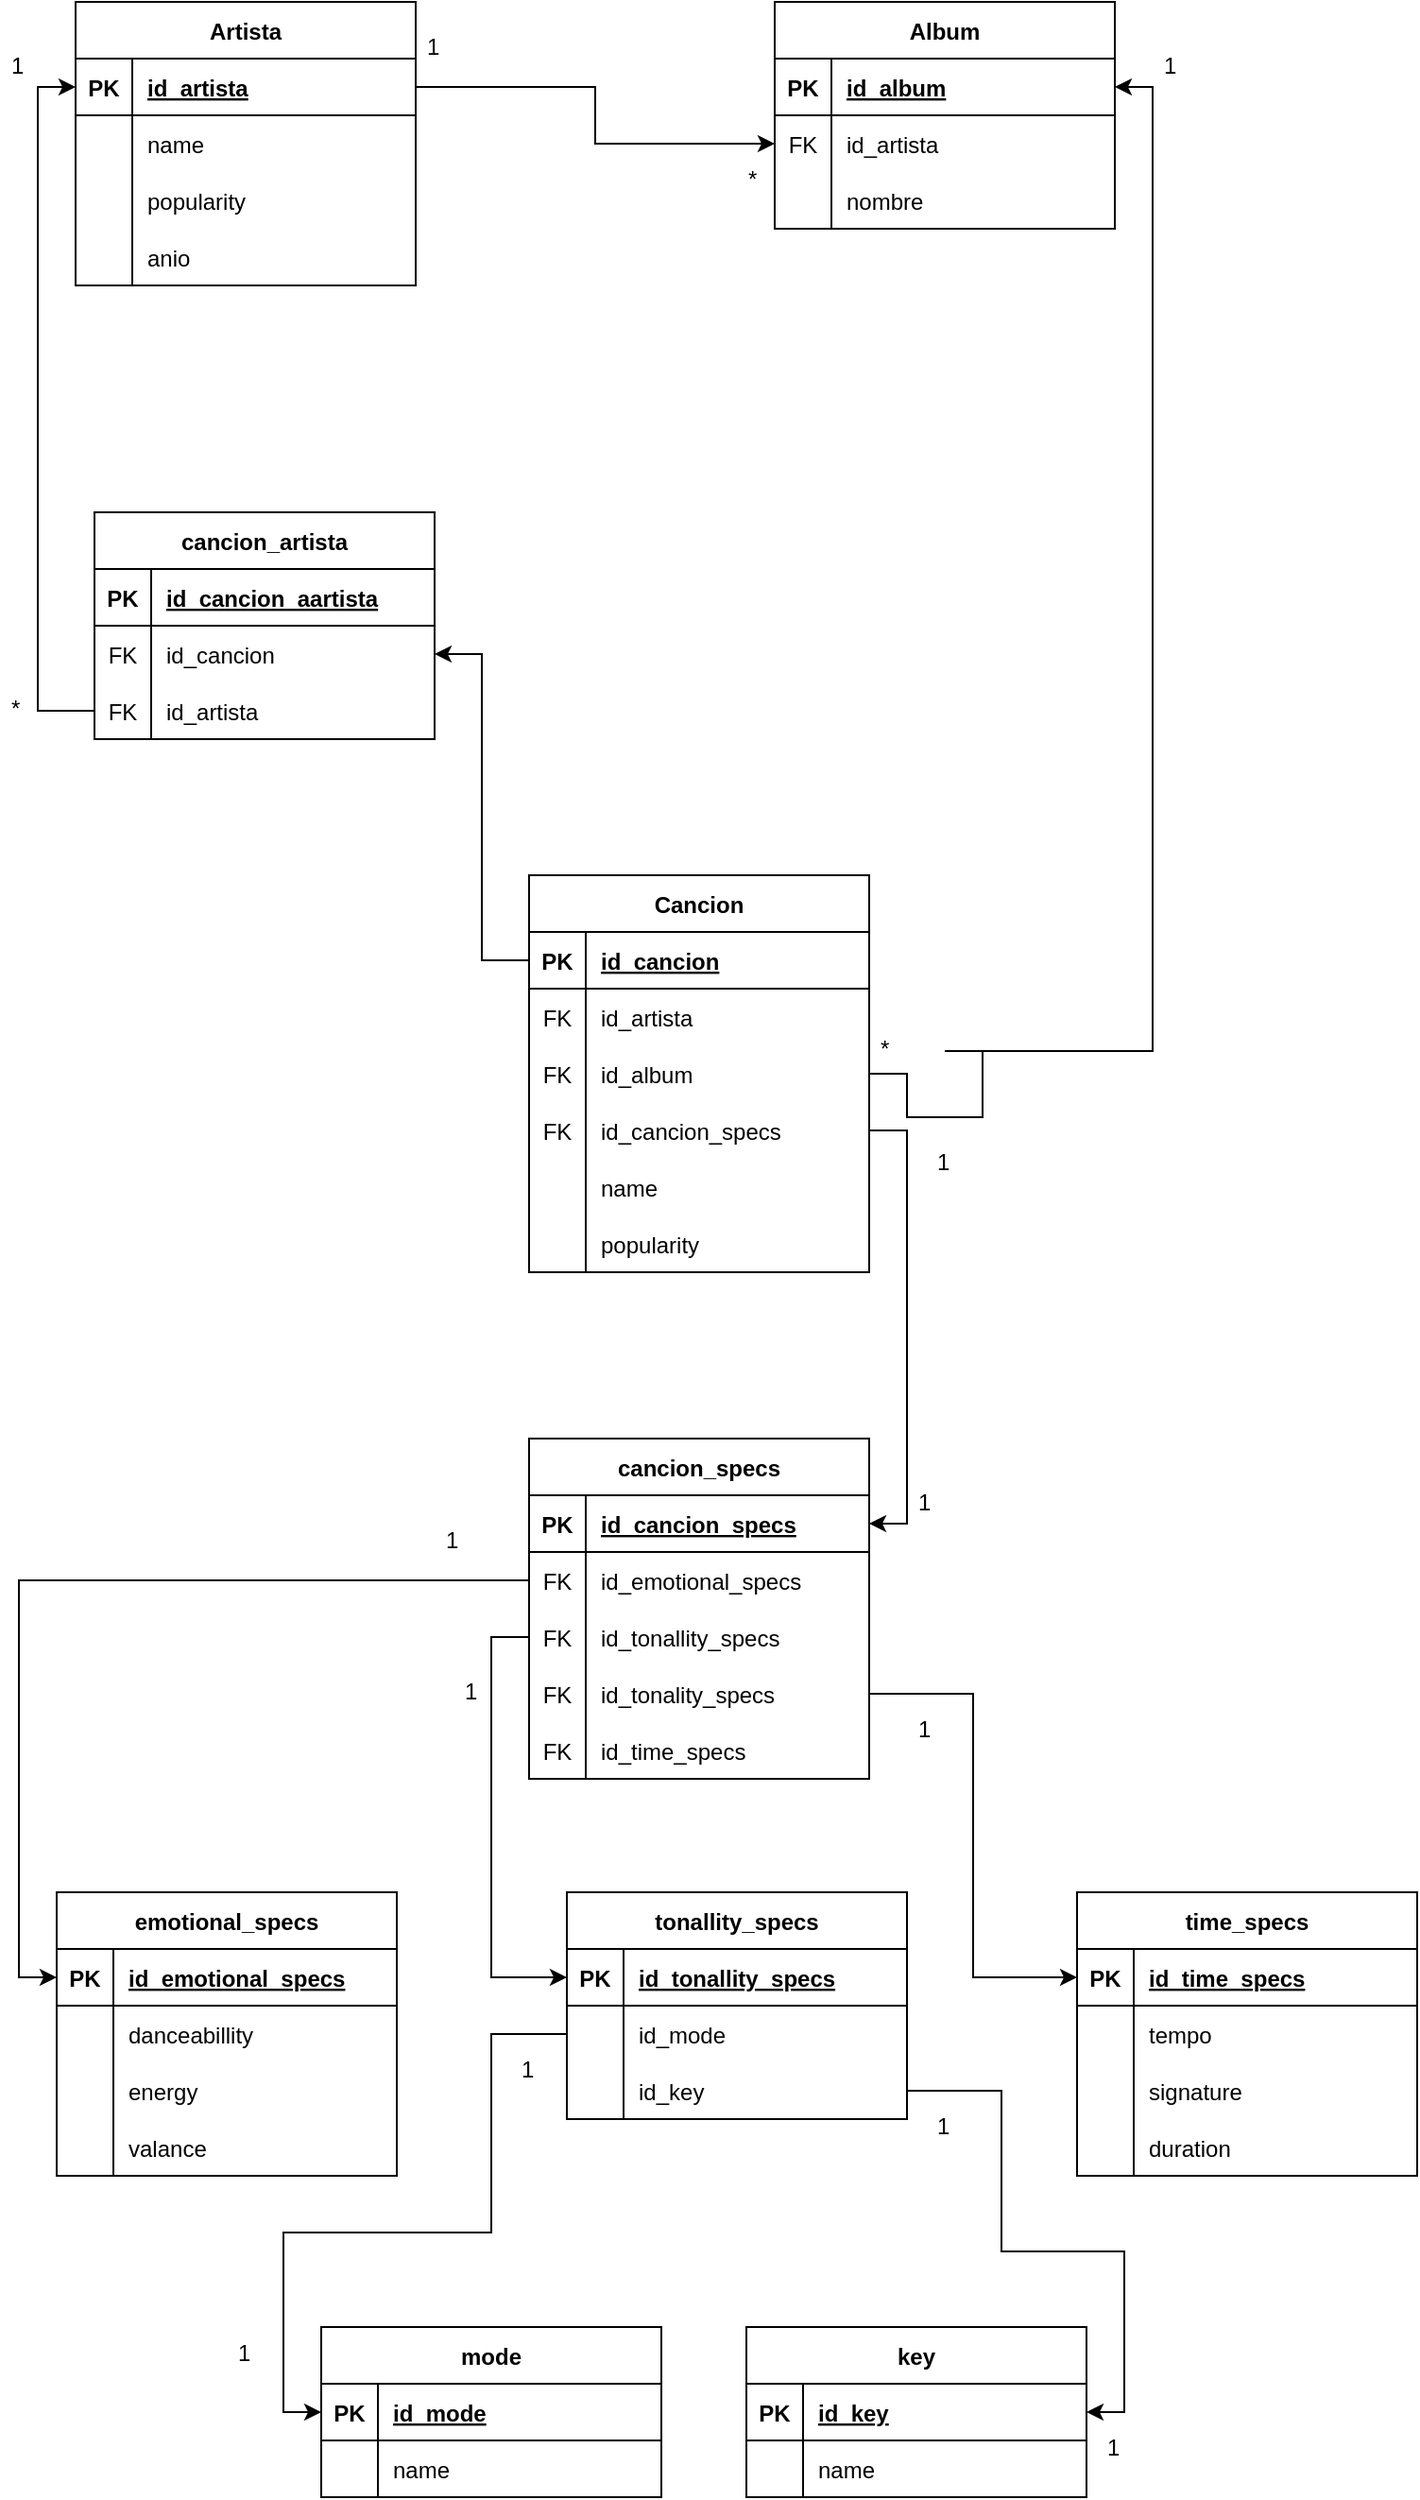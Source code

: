 <mxfile version="20.6.0"><diagram id="QRgedMwyVdEKK6R_U2Mj" name="Page-1"><mxGraphModel dx="1038" dy="551" grid="1" gridSize="10" guides="1" tooltips="1" connect="1" arrows="1" fold="1" page="1" pageScale="1" pageWidth="850" pageHeight="1100" math="0" shadow="0"><root><mxCell id="0"/><mxCell id="1" parent="0"/><mxCell id="SwLKFWo3FcNcGdl_trgn-1" value="Artista" style="shape=table;startSize=30;container=1;collapsible=1;childLayout=tableLayout;fixedRows=1;rowLines=0;fontStyle=1;align=center;resizeLast=1;" vertex="1" parent="1"><mxGeometry x="70" y="50" width="180" height="150" as="geometry"/></mxCell><mxCell id="SwLKFWo3FcNcGdl_trgn-2" value="" style="shape=tableRow;horizontal=0;startSize=0;swimlaneHead=0;swimlaneBody=0;fillColor=none;collapsible=0;dropTarget=0;points=[[0,0.5],[1,0.5]];portConstraint=eastwest;top=0;left=0;right=0;bottom=1;" vertex="1" parent="SwLKFWo3FcNcGdl_trgn-1"><mxGeometry y="30" width="180" height="30" as="geometry"/></mxCell><mxCell id="SwLKFWo3FcNcGdl_trgn-3" value="PK" style="shape=partialRectangle;connectable=0;fillColor=none;top=0;left=0;bottom=0;right=0;fontStyle=1;overflow=hidden;" vertex="1" parent="SwLKFWo3FcNcGdl_trgn-2"><mxGeometry width="30" height="30" as="geometry"><mxRectangle width="30" height="30" as="alternateBounds"/></mxGeometry></mxCell><mxCell id="SwLKFWo3FcNcGdl_trgn-4" value="id_artista" style="shape=partialRectangle;connectable=0;fillColor=none;top=0;left=0;bottom=0;right=0;align=left;spacingLeft=6;fontStyle=5;overflow=hidden;" vertex="1" parent="SwLKFWo3FcNcGdl_trgn-2"><mxGeometry x="30" width="150" height="30" as="geometry"><mxRectangle width="150" height="30" as="alternateBounds"/></mxGeometry></mxCell><mxCell id="SwLKFWo3FcNcGdl_trgn-5" value="" style="shape=tableRow;horizontal=0;startSize=0;swimlaneHead=0;swimlaneBody=0;fillColor=none;collapsible=0;dropTarget=0;points=[[0,0.5],[1,0.5]];portConstraint=eastwest;top=0;left=0;right=0;bottom=0;" vertex="1" parent="SwLKFWo3FcNcGdl_trgn-1"><mxGeometry y="60" width="180" height="30" as="geometry"/></mxCell><mxCell id="SwLKFWo3FcNcGdl_trgn-6" value="" style="shape=partialRectangle;connectable=0;fillColor=none;top=0;left=0;bottom=0;right=0;editable=1;overflow=hidden;" vertex="1" parent="SwLKFWo3FcNcGdl_trgn-5"><mxGeometry width="30" height="30" as="geometry"><mxRectangle width="30" height="30" as="alternateBounds"/></mxGeometry></mxCell><mxCell id="SwLKFWo3FcNcGdl_trgn-7" value="name" style="shape=partialRectangle;connectable=0;fillColor=none;top=0;left=0;bottom=0;right=0;align=left;spacingLeft=6;overflow=hidden;" vertex="1" parent="SwLKFWo3FcNcGdl_trgn-5"><mxGeometry x="30" width="150" height="30" as="geometry"><mxRectangle width="150" height="30" as="alternateBounds"/></mxGeometry></mxCell><mxCell id="SwLKFWo3FcNcGdl_trgn-8" value="" style="shape=tableRow;horizontal=0;startSize=0;swimlaneHead=0;swimlaneBody=0;fillColor=none;collapsible=0;dropTarget=0;points=[[0,0.5],[1,0.5]];portConstraint=eastwest;top=0;left=0;right=0;bottom=0;" vertex="1" parent="SwLKFWo3FcNcGdl_trgn-1"><mxGeometry y="90" width="180" height="30" as="geometry"/></mxCell><mxCell id="SwLKFWo3FcNcGdl_trgn-9" value="" style="shape=partialRectangle;connectable=0;fillColor=none;top=0;left=0;bottom=0;right=0;editable=1;overflow=hidden;" vertex="1" parent="SwLKFWo3FcNcGdl_trgn-8"><mxGeometry width="30" height="30" as="geometry"><mxRectangle width="30" height="30" as="alternateBounds"/></mxGeometry></mxCell><mxCell id="SwLKFWo3FcNcGdl_trgn-10" value="popularity " style="shape=partialRectangle;connectable=0;fillColor=none;top=0;left=0;bottom=0;right=0;align=left;spacingLeft=6;overflow=hidden;" vertex="1" parent="SwLKFWo3FcNcGdl_trgn-8"><mxGeometry x="30" width="150" height="30" as="geometry"><mxRectangle width="150" height="30" as="alternateBounds"/></mxGeometry></mxCell><mxCell id="SwLKFWo3FcNcGdl_trgn-11" value="" style="shape=tableRow;horizontal=0;startSize=0;swimlaneHead=0;swimlaneBody=0;fillColor=none;collapsible=0;dropTarget=0;points=[[0,0.5],[1,0.5]];portConstraint=eastwest;top=0;left=0;right=0;bottom=0;" vertex="1" parent="SwLKFWo3FcNcGdl_trgn-1"><mxGeometry y="120" width="180" height="30" as="geometry"/></mxCell><mxCell id="SwLKFWo3FcNcGdl_trgn-12" value="" style="shape=partialRectangle;connectable=0;fillColor=none;top=0;left=0;bottom=0;right=0;editable=1;overflow=hidden;" vertex="1" parent="SwLKFWo3FcNcGdl_trgn-11"><mxGeometry width="30" height="30" as="geometry"><mxRectangle width="30" height="30" as="alternateBounds"/></mxGeometry></mxCell><mxCell id="SwLKFWo3FcNcGdl_trgn-13" value="anio" style="shape=partialRectangle;connectable=0;fillColor=none;top=0;left=0;bottom=0;right=0;align=left;spacingLeft=6;overflow=hidden;" vertex="1" parent="SwLKFWo3FcNcGdl_trgn-11"><mxGeometry x="30" width="150" height="30" as="geometry"><mxRectangle width="150" height="30" as="alternateBounds"/></mxGeometry></mxCell><mxCell id="SwLKFWo3FcNcGdl_trgn-14" value="Album" style="shape=table;startSize=30;container=1;collapsible=1;childLayout=tableLayout;fixedRows=1;rowLines=0;fontStyle=1;align=center;resizeLast=1;" vertex="1" parent="1"><mxGeometry x="440" y="50" width="180" height="120" as="geometry"/></mxCell><mxCell id="SwLKFWo3FcNcGdl_trgn-15" value="" style="shape=tableRow;horizontal=0;startSize=0;swimlaneHead=0;swimlaneBody=0;fillColor=none;collapsible=0;dropTarget=0;points=[[0,0.5],[1,0.5]];portConstraint=eastwest;top=0;left=0;right=0;bottom=1;" vertex="1" parent="SwLKFWo3FcNcGdl_trgn-14"><mxGeometry y="30" width="180" height="30" as="geometry"/></mxCell><mxCell id="SwLKFWo3FcNcGdl_trgn-16" value="PK" style="shape=partialRectangle;connectable=0;fillColor=none;top=0;left=0;bottom=0;right=0;fontStyle=1;overflow=hidden;" vertex="1" parent="SwLKFWo3FcNcGdl_trgn-15"><mxGeometry width="30" height="30" as="geometry"><mxRectangle width="30" height="30" as="alternateBounds"/></mxGeometry></mxCell><mxCell id="SwLKFWo3FcNcGdl_trgn-17" value="id_album" style="shape=partialRectangle;connectable=0;fillColor=none;top=0;left=0;bottom=0;right=0;align=left;spacingLeft=6;fontStyle=5;overflow=hidden;" vertex="1" parent="SwLKFWo3FcNcGdl_trgn-15"><mxGeometry x="30" width="150" height="30" as="geometry"><mxRectangle width="150" height="30" as="alternateBounds"/></mxGeometry></mxCell><mxCell id="SwLKFWo3FcNcGdl_trgn-18" value="" style="shape=tableRow;horizontal=0;startSize=0;swimlaneHead=0;swimlaneBody=0;fillColor=none;collapsible=0;dropTarget=0;points=[[0,0.5],[1,0.5]];portConstraint=eastwest;top=0;left=0;right=0;bottom=0;" vertex="1" parent="SwLKFWo3FcNcGdl_trgn-14"><mxGeometry y="60" width="180" height="30" as="geometry"/></mxCell><mxCell id="SwLKFWo3FcNcGdl_trgn-19" value="FK" style="shape=partialRectangle;connectable=0;fillColor=none;top=0;left=0;bottom=0;right=0;editable=1;overflow=hidden;" vertex="1" parent="SwLKFWo3FcNcGdl_trgn-18"><mxGeometry width="30" height="30" as="geometry"><mxRectangle width="30" height="30" as="alternateBounds"/></mxGeometry></mxCell><mxCell id="SwLKFWo3FcNcGdl_trgn-20" value="id_artista" style="shape=partialRectangle;connectable=0;fillColor=none;top=0;left=0;bottom=0;right=0;align=left;spacingLeft=6;overflow=hidden;" vertex="1" parent="SwLKFWo3FcNcGdl_trgn-18"><mxGeometry x="30" width="150" height="30" as="geometry"><mxRectangle width="150" height="30" as="alternateBounds"/></mxGeometry></mxCell><mxCell id="SwLKFWo3FcNcGdl_trgn-21" value="" style="shape=tableRow;horizontal=0;startSize=0;swimlaneHead=0;swimlaneBody=0;fillColor=none;collapsible=0;dropTarget=0;points=[[0,0.5],[1,0.5]];portConstraint=eastwest;top=0;left=0;right=0;bottom=0;" vertex="1" parent="SwLKFWo3FcNcGdl_trgn-14"><mxGeometry y="90" width="180" height="30" as="geometry"/></mxCell><mxCell id="SwLKFWo3FcNcGdl_trgn-22" value="" style="shape=partialRectangle;connectable=0;fillColor=none;top=0;left=0;bottom=0;right=0;editable=1;overflow=hidden;" vertex="1" parent="SwLKFWo3FcNcGdl_trgn-21"><mxGeometry width="30" height="30" as="geometry"><mxRectangle width="30" height="30" as="alternateBounds"/></mxGeometry></mxCell><mxCell id="SwLKFWo3FcNcGdl_trgn-23" value="nombre" style="shape=partialRectangle;connectable=0;fillColor=none;top=0;left=0;bottom=0;right=0;align=left;spacingLeft=6;overflow=hidden;" vertex="1" parent="SwLKFWo3FcNcGdl_trgn-21"><mxGeometry x="30" width="150" height="30" as="geometry"><mxRectangle width="150" height="30" as="alternateBounds"/></mxGeometry></mxCell><mxCell id="SwLKFWo3FcNcGdl_trgn-27" value="Cancion" style="shape=table;startSize=30;container=1;collapsible=1;childLayout=tableLayout;fixedRows=1;rowLines=0;fontStyle=1;align=center;resizeLast=1;" vertex="1" parent="1"><mxGeometry x="310" y="512" width="180" height="210" as="geometry"/></mxCell><mxCell id="SwLKFWo3FcNcGdl_trgn-28" value="" style="shape=tableRow;horizontal=0;startSize=0;swimlaneHead=0;swimlaneBody=0;fillColor=none;collapsible=0;dropTarget=0;points=[[0,0.5],[1,0.5]];portConstraint=eastwest;top=0;left=0;right=0;bottom=1;" vertex="1" parent="SwLKFWo3FcNcGdl_trgn-27"><mxGeometry y="30" width="180" height="30" as="geometry"/></mxCell><mxCell id="SwLKFWo3FcNcGdl_trgn-29" value="PK" style="shape=partialRectangle;connectable=0;fillColor=none;top=0;left=0;bottom=0;right=0;fontStyle=1;overflow=hidden;" vertex="1" parent="SwLKFWo3FcNcGdl_trgn-28"><mxGeometry width="30" height="30" as="geometry"><mxRectangle width="30" height="30" as="alternateBounds"/></mxGeometry></mxCell><mxCell id="SwLKFWo3FcNcGdl_trgn-30" value="id_cancion" style="shape=partialRectangle;connectable=0;fillColor=none;top=0;left=0;bottom=0;right=0;align=left;spacingLeft=6;fontStyle=5;overflow=hidden;" vertex="1" parent="SwLKFWo3FcNcGdl_trgn-28"><mxGeometry x="30" width="150" height="30" as="geometry"><mxRectangle width="150" height="30" as="alternateBounds"/></mxGeometry></mxCell><mxCell id="SwLKFWo3FcNcGdl_trgn-31" value="" style="shape=tableRow;horizontal=0;startSize=0;swimlaneHead=0;swimlaneBody=0;fillColor=none;collapsible=0;dropTarget=0;points=[[0,0.5],[1,0.5]];portConstraint=eastwest;top=0;left=0;right=0;bottom=0;" vertex="1" parent="SwLKFWo3FcNcGdl_trgn-27"><mxGeometry y="60" width="180" height="30" as="geometry"/></mxCell><mxCell id="SwLKFWo3FcNcGdl_trgn-32" value="FK" style="shape=partialRectangle;connectable=0;fillColor=none;top=0;left=0;bottom=0;right=0;editable=1;overflow=hidden;" vertex="1" parent="SwLKFWo3FcNcGdl_trgn-31"><mxGeometry width="30" height="30" as="geometry"><mxRectangle width="30" height="30" as="alternateBounds"/></mxGeometry></mxCell><mxCell id="SwLKFWo3FcNcGdl_trgn-33" value="id_artista" style="shape=partialRectangle;connectable=0;fillColor=none;top=0;left=0;bottom=0;right=0;align=left;spacingLeft=6;overflow=hidden;" vertex="1" parent="SwLKFWo3FcNcGdl_trgn-31"><mxGeometry x="30" width="150" height="30" as="geometry"><mxRectangle width="150" height="30" as="alternateBounds"/></mxGeometry></mxCell><mxCell id="SwLKFWo3FcNcGdl_trgn-34" value="" style="shape=tableRow;horizontal=0;startSize=0;swimlaneHead=0;swimlaneBody=0;fillColor=none;collapsible=0;dropTarget=0;points=[[0,0.5],[1,0.5]];portConstraint=eastwest;top=0;left=0;right=0;bottom=0;" vertex="1" parent="SwLKFWo3FcNcGdl_trgn-27"><mxGeometry y="90" width="180" height="30" as="geometry"/></mxCell><mxCell id="SwLKFWo3FcNcGdl_trgn-35" value="FK" style="shape=partialRectangle;connectable=0;fillColor=none;top=0;left=0;bottom=0;right=0;editable=1;overflow=hidden;" vertex="1" parent="SwLKFWo3FcNcGdl_trgn-34"><mxGeometry width="30" height="30" as="geometry"><mxRectangle width="30" height="30" as="alternateBounds"/></mxGeometry></mxCell><mxCell id="SwLKFWo3FcNcGdl_trgn-36" value="id_album" style="shape=partialRectangle;connectable=0;fillColor=none;top=0;left=0;bottom=0;right=0;align=left;spacingLeft=6;overflow=hidden;" vertex="1" parent="SwLKFWo3FcNcGdl_trgn-34"><mxGeometry x="30" width="150" height="30" as="geometry"><mxRectangle width="150" height="30" as="alternateBounds"/></mxGeometry></mxCell><mxCell id="SwLKFWo3FcNcGdl_trgn-37" value="" style="shape=tableRow;horizontal=0;startSize=0;swimlaneHead=0;swimlaneBody=0;fillColor=none;collapsible=0;dropTarget=0;points=[[0,0.5],[1,0.5]];portConstraint=eastwest;top=0;left=0;right=0;bottom=0;" vertex="1" parent="SwLKFWo3FcNcGdl_trgn-27"><mxGeometry y="120" width="180" height="30" as="geometry"/></mxCell><mxCell id="SwLKFWo3FcNcGdl_trgn-38" value="FK" style="shape=partialRectangle;connectable=0;fillColor=none;top=0;left=0;bottom=0;right=0;editable=1;overflow=hidden;" vertex="1" parent="SwLKFWo3FcNcGdl_trgn-37"><mxGeometry width="30" height="30" as="geometry"><mxRectangle width="30" height="30" as="alternateBounds"/></mxGeometry></mxCell><mxCell id="SwLKFWo3FcNcGdl_trgn-39" value="id_cancion_specs" style="shape=partialRectangle;connectable=0;fillColor=none;top=0;left=0;bottom=0;right=0;align=left;spacingLeft=6;overflow=hidden;" vertex="1" parent="SwLKFWo3FcNcGdl_trgn-37"><mxGeometry x="30" width="150" height="30" as="geometry"><mxRectangle width="150" height="30" as="alternateBounds"/></mxGeometry></mxCell><mxCell id="SwLKFWo3FcNcGdl_trgn-55" style="shape=tableRow;horizontal=0;startSize=0;swimlaneHead=0;swimlaneBody=0;fillColor=none;collapsible=0;dropTarget=0;points=[[0,0.5],[1,0.5]];portConstraint=eastwest;top=0;left=0;right=0;bottom=0;" vertex="1" parent="SwLKFWo3FcNcGdl_trgn-27"><mxGeometry y="150" width="180" height="30" as="geometry"/></mxCell><mxCell id="SwLKFWo3FcNcGdl_trgn-56" style="shape=partialRectangle;connectable=0;fillColor=none;top=0;left=0;bottom=0;right=0;editable=1;overflow=hidden;" vertex="1" parent="SwLKFWo3FcNcGdl_trgn-55"><mxGeometry width="30" height="30" as="geometry"><mxRectangle width="30" height="30" as="alternateBounds"/></mxGeometry></mxCell><mxCell id="SwLKFWo3FcNcGdl_trgn-57" value="name" style="shape=partialRectangle;connectable=0;fillColor=none;top=0;left=0;bottom=0;right=0;align=left;spacingLeft=6;overflow=hidden;" vertex="1" parent="SwLKFWo3FcNcGdl_trgn-55"><mxGeometry x="30" width="150" height="30" as="geometry"><mxRectangle width="150" height="30" as="alternateBounds"/></mxGeometry></mxCell><mxCell id="SwLKFWo3FcNcGdl_trgn-58" style="shape=tableRow;horizontal=0;startSize=0;swimlaneHead=0;swimlaneBody=0;fillColor=none;collapsible=0;dropTarget=0;points=[[0,0.5],[1,0.5]];portConstraint=eastwest;top=0;left=0;right=0;bottom=0;" vertex="1" parent="SwLKFWo3FcNcGdl_trgn-27"><mxGeometry y="180" width="180" height="30" as="geometry"/></mxCell><mxCell id="SwLKFWo3FcNcGdl_trgn-59" style="shape=partialRectangle;connectable=0;fillColor=none;top=0;left=0;bottom=0;right=0;editable=1;overflow=hidden;" vertex="1" parent="SwLKFWo3FcNcGdl_trgn-58"><mxGeometry width="30" height="30" as="geometry"><mxRectangle width="30" height="30" as="alternateBounds"/></mxGeometry></mxCell><mxCell id="SwLKFWo3FcNcGdl_trgn-60" value="popularity" style="shape=partialRectangle;connectable=0;fillColor=none;top=0;left=0;bottom=0;right=0;align=left;spacingLeft=6;overflow=hidden;" vertex="1" parent="SwLKFWo3FcNcGdl_trgn-58"><mxGeometry x="30" width="150" height="30" as="geometry"><mxRectangle width="150" height="30" as="alternateBounds"/></mxGeometry></mxCell><mxCell id="SwLKFWo3FcNcGdl_trgn-40" value="cancion_artista" style="shape=table;startSize=30;container=1;collapsible=1;childLayout=tableLayout;fixedRows=1;rowLines=0;fontStyle=1;align=center;resizeLast=1;" vertex="1" parent="1"><mxGeometry x="80" y="320" width="180" height="120" as="geometry"/></mxCell><mxCell id="SwLKFWo3FcNcGdl_trgn-41" value="" style="shape=tableRow;horizontal=0;startSize=0;swimlaneHead=0;swimlaneBody=0;fillColor=none;collapsible=0;dropTarget=0;points=[[0,0.5],[1,0.5]];portConstraint=eastwest;top=0;left=0;right=0;bottom=1;" vertex="1" parent="SwLKFWo3FcNcGdl_trgn-40"><mxGeometry y="30" width="180" height="30" as="geometry"/></mxCell><mxCell id="SwLKFWo3FcNcGdl_trgn-42" value="PK" style="shape=partialRectangle;connectable=0;fillColor=none;top=0;left=0;bottom=0;right=0;fontStyle=1;overflow=hidden;" vertex="1" parent="SwLKFWo3FcNcGdl_trgn-41"><mxGeometry width="30" height="30" as="geometry"><mxRectangle width="30" height="30" as="alternateBounds"/></mxGeometry></mxCell><mxCell id="SwLKFWo3FcNcGdl_trgn-43" value="id_cancion_aartista" style="shape=partialRectangle;connectable=0;fillColor=none;top=0;left=0;bottom=0;right=0;align=left;spacingLeft=6;fontStyle=5;overflow=hidden;" vertex="1" parent="SwLKFWo3FcNcGdl_trgn-41"><mxGeometry x="30" width="150" height="30" as="geometry"><mxRectangle width="150" height="30" as="alternateBounds"/></mxGeometry></mxCell><mxCell id="SwLKFWo3FcNcGdl_trgn-44" value="" style="shape=tableRow;horizontal=0;startSize=0;swimlaneHead=0;swimlaneBody=0;fillColor=none;collapsible=0;dropTarget=0;points=[[0,0.5],[1,0.5]];portConstraint=eastwest;top=0;left=0;right=0;bottom=0;" vertex="1" parent="SwLKFWo3FcNcGdl_trgn-40"><mxGeometry y="60" width="180" height="30" as="geometry"/></mxCell><mxCell id="SwLKFWo3FcNcGdl_trgn-45" value="FK" style="shape=partialRectangle;connectable=0;fillColor=none;top=0;left=0;bottom=0;right=0;editable=1;overflow=hidden;" vertex="1" parent="SwLKFWo3FcNcGdl_trgn-44"><mxGeometry width="30" height="30" as="geometry"><mxRectangle width="30" height="30" as="alternateBounds"/></mxGeometry></mxCell><mxCell id="SwLKFWo3FcNcGdl_trgn-46" value="id_cancion" style="shape=partialRectangle;connectable=0;fillColor=none;top=0;left=0;bottom=0;right=0;align=left;spacingLeft=6;overflow=hidden;" vertex="1" parent="SwLKFWo3FcNcGdl_trgn-44"><mxGeometry x="30" width="150" height="30" as="geometry"><mxRectangle width="150" height="30" as="alternateBounds"/></mxGeometry></mxCell><mxCell id="SwLKFWo3FcNcGdl_trgn-47" value="" style="shape=tableRow;horizontal=0;startSize=0;swimlaneHead=0;swimlaneBody=0;fillColor=none;collapsible=0;dropTarget=0;points=[[0,0.5],[1,0.5]];portConstraint=eastwest;top=0;left=0;right=0;bottom=0;" vertex="1" parent="SwLKFWo3FcNcGdl_trgn-40"><mxGeometry y="90" width="180" height="30" as="geometry"/></mxCell><mxCell id="SwLKFWo3FcNcGdl_trgn-48" value="FK" style="shape=partialRectangle;connectable=0;fillColor=none;top=0;left=0;bottom=0;right=0;editable=1;overflow=hidden;" vertex="1" parent="SwLKFWo3FcNcGdl_trgn-47"><mxGeometry width="30" height="30" as="geometry"><mxRectangle width="30" height="30" as="alternateBounds"/></mxGeometry></mxCell><mxCell id="SwLKFWo3FcNcGdl_trgn-49" value="id_artista" style="shape=partialRectangle;connectable=0;fillColor=none;top=0;left=0;bottom=0;right=0;align=left;spacingLeft=6;overflow=hidden;" vertex="1" parent="SwLKFWo3FcNcGdl_trgn-47"><mxGeometry x="30" width="150" height="30" as="geometry"><mxRectangle width="150" height="30" as="alternateBounds"/></mxGeometry></mxCell><mxCell id="SwLKFWo3FcNcGdl_trgn-53" style="edgeStyle=orthogonalEdgeStyle;rounded=0;orthogonalLoop=1;jettySize=auto;html=1;exitX=1;exitY=0.5;exitDx=0;exitDy=0;" edge="1" parent="1" source="SwLKFWo3FcNcGdl_trgn-2" target="SwLKFWo3FcNcGdl_trgn-18"><mxGeometry relative="1" as="geometry"/></mxCell><mxCell id="SwLKFWo3FcNcGdl_trgn-54" style="edgeStyle=orthogonalEdgeStyle;rounded=0;orthogonalLoop=1;jettySize=auto;html=1;exitX=0;exitY=0.5;exitDx=0;exitDy=0;entryX=0;entryY=0.5;entryDx=0;entryDy=0;" edge="1" parent="1" source="SwLKFWo3FcNcGdl_trgn-47" target="SwLKFWo3FcNcGdl_trgn-2"><mxGeometry relative="1" as="geometry"/></mxCell><mxCell id="SwLKFWo3FcNcGdl_trgn-61" style="edgeStyle=orthogonalEdgeStyle;rounded=0;orthogonalLoop=1;jettySize=auto;html=1;exitX=0;exitY=0.5;exitDx=0;exitDy=0;entryX=1;entryY=0.5;entryDx=0;entryDy=0;" edge="1" parent="1" source="SwLKFWo3FcNcGdl_trgn-28" target="SwLKFWo3FcNcGdl_trgn-44"><mxGeometry relative="1" as="geometry"/></mxCell><mxCell id="SwLKFWo3FcNcGdl_trgn-62" style="edgeStyle=orthogonalEdgeStyle;rounded=0;orthogonalLoop=1;jettySize=auto;html=1;exitX=1;exitY=0.5;exitDx=0;exitDy=0;entryX=1;entryY=0.5;entryDx=0;entryDy=0;startArrow=none;" edge="1" parent="1" source="SwLKFWo3FcNcGdl_trgn-162" target="SwLKFWo3FcNcGdl_trgn-15"><mxGeometry relative="1" as="geometry"/></mxCell><mxCell id="SwLKFWo3FcNcGdl_trgn-63" value="cancion_specs" style="shape=table;startSize=30;container=1;collapsible=1;childLayout=tableLayout;fixedRows=1;rowLines=0;fontStyle=1;align=center;resizeLast=1;" vertex="1" parent="1"><mxGeometry x="310" y="810" width="180" height="180" as="geometry"/></mxCell><mxCell id="SwLKFWo3FcNcGdl_trgn-64" value="" style="shape=tableRow;horizontal=0;startSize=0;swimlaneHead=0;swimlaneBody=0;fillColor=none;collapsible=0;dropTarget=0;points=[[0,0.5],[1,0.5]];portConstraint=eastwest;top=0;left=0;right=0;bottom=1;" vertex="1" parent="SwLKFWo3FcNcGdl_trgn-63"><mxGeometry y="30" width="180" height="30" as="geometry"/></mxCell><mxCell id="SwLKFWo3FcNcGdl_trgn-65" value="PK" style="shape=partialRectangle;connectable=0;fillColor=none;top=0;left=0;bottom=0;right=0;fontStyle=1;overflow=hidden;" vertex="1" parent="SwLKFWo3FcNcGdl_trgn-64"><mxGeometry width="30" height="30" as="geometry"><mxRectangle width="30" height="30" as="alternateBounds"/></mxGeometry></mxCell><mxCell id="SwLKFWo3FcNcGdl_trgn-66" value="id_cancion_specs" style="shape=partialRectangle;connectable=0;fillColor=none;top=0;left=0;bottom=0;right=0;align=left;spacingLeft=6;fontStyle=5;overflow=hidden;" vertex="1" parent="SwLKFWo3FcNcGdl_trgn-64"><mxGeometry x="30" width="150" height="30" as="geometry"><mxRectangle width="150" height="30" as="alternateBounds"/></mxGeometry></mxCell><mxCell id="SwLKFWo3FcNcGdl_trgn-67" value="" style="shape=tableRow;horizontal=0;startSize=0;swimlaneHead=0;swimlaneBody=0;fillColor=none;collapsible=0;dropTarget=0;points=[[0,0.5],[1,0.5]];portConstraint=eastwest;top=0;left=0;right=0;bottom=0;" vertex="1" parent="SwLKFWo3FcNcGdl_trgn-63"><mxGeometry y="60" width="180" height="30" as="geometry"/></mxCell><mxCell id="SwLKFWo3FcNcGdl_trgn-68" value="FK" style="shape=partialRectangle;connectable=0;fillColor=none;top=0;left=0;bottom=0;right=0;editable=1;overflow=hidden;" vertex="1" parent="SwLKFWo3FcNcGdl_trgn-67"><mxGeometry width="30" height="30" as="geometry"><mxRectangle width="30" height="30" as="alternateBounds"/></mxGeometry></mxCell><mxCell id="SwLKFWo3FcNcGdl_trgn-69" value="id_emotional_specs" style="shape=partialRectangle;connectable=0;fillColor=none;top=0;left=0;bottom=0;right=0;align=left;spacingLeft=6;overflow=hidden;" vertex="1" parent="SwLKFWo3FcNcGdl_trgn-67"><mxGeometry x="30" width="150" height="30" as="geometry"><mxRectangle width="150" height="30" as="alternateBounds"/></mxGeometry></mxCell><mxCell id="SwLKFWo3FcNcGdl_trgn-116" value="" style="shape=tableRow;horizontal=0;startSize=0;swimlaneHead=0;swimlaneBody=0;fillColor=none;collapsible=0;dropTarget=0;points=[[0,0.5],[1,0.5]];portConstraint=eastwest;top=0;left=0;right=0;bottom=0;" vertex="1" parent="SwLKFWo3FcNcGdl_trgn-63"><mxGeometry y="90" width="180" height="30" as="geometry"/></mxCell><mxCell id="SwLKFWo3FcNcGdl_trgn-117" value="FK" style="shape=partialRectangle;connectable=0;fillColor=none;top=0;left=0;bottom=0;right=0;editable=1;overflow=hidden;" vertex="1" parent="SwLKFWo3FcNcGdl_trgn-116"><mxGeometry width="30" height="30" as="geometry"><mxRectangle width="30" height="30" as="alternateBounds"/></mxGeometry></mxCell><mxCell id="SwLKFWo3FcNcGdl_trgn-118" value="id_tonallity_specs" style="shape=partialRectangle;connectable=0;fillColor=none;top=0;left=0;bottom=0;right=0;align=left;spacingLeft=6;overflow=hidden;" vertex="1" parent="SwLKFWo3FcNcGdl_trgn-116"><mxGeometry x="30" width="150" height="30" as="geometry"><mxRectangle width="150" height="30" as="alternateBounds"/></mxGeometry></mxCell><mxCell id="SwLKFWo3FcNcGdl_trgn-70" value="" style="shape=tableRow;horizontal=0;startSize=0;swimlaneHead=0;swimlaneBody=0;fillColor=none;collapsible=0;dropTarget=0;points=[[0,0.5],[1,0.5]];portConstraint=eastwest;top=0;left=0;right=0;bottom=0;" vertex="1" parent="SwLKFWo3FcNcGdl_trgn-63"><mxGeometry y="120" width="180" height="30" as="geometry"/></mxCell><mxCell id="SwLKFWo3FcNcGdl_trgn-71" value="FK" style="shape=partialRectangle;connectable=0;fillColor=none;top=0;left=0;bottom=0;right=0;editable=1;overflow=hidden;" vertex="1" parent="SwLKFWo3FcNcGdl_trgn-70"><mxGeometry width="30" height="30" as="geometry"><mxRectangle width="30" height="30" as="alternateBounds"/></mxGeometry></mxCell><mxCell id="SwLKFWo3FcNcGdl_trgn-72" value="id_tonality_specs" style="shape=partialRectangle;connectable=0;fillColor=none;top=0;left=0;bottom=0;right=0;align=left;spacingLeft=6;overflow=hidden;" vertex="1" parent="SwLKFWo3FcNcGdl_trgn-70"><mxGeometry x="30" width="150" height="30" as="geometry"><mxRectangle width="150" height="30" as="alternateBounds"/></mxGeometry></mxCell><mxCell id="SwLKFWo3FcNcGdl_trgn-73" value="" style="shape=tableRow;horizontal=0;startSize=0;swimlaneHead=0;swimlaneBody=0;fillColor=none;collapsible=0;dropTarget=0;points=[[0,0.5],[1,0.5]];portConstraint=eastwest;top=0;left=0;right=0;bottom=0;" vertex="1" parent="SwLKFWo3FcNcGdl_trgn-63"><mxGeometry y="150" width="180" height="30" as="geometry"/></mxCell><mxCell id="SwLKFWo3FcNcGdl_trgn-74" value="FK" style="shape=partialRectangle;connectable=0;fillColor=none;top=0;left=0;bottom=0;right=0;editable=1;overflow=hidden;" vertex="1" parent="SwLKFWo3FcNcGdl_trgn-73"><mxGeometry width="30" height="30" as="geometry"><mxRectangle width="30" height="30" as="alternateBounds"/></mxGeometry></mxCell><mxCell id="SwLKFWo3FcNcGdl_trgn-75" value="id_time_specs" style="shape=partialRectangle;connectable=0;fillColor=none;top=0;left=0;bottom=0;right=0;align=left;spacingLeft=6;overflow=hidden;" vertex="1" parent="SwLKFWo3FcNcGdl_trgn-73"><mxGeometry x="30" width="150" height="30" as="geometry"><mxRectangle width="150" height="30" as="alternateBounds"/></mxGeometry></mxCell><mxCell id="SwLKFWo3FcNcGdl_trgn-76" value="emotional_specs" style="shape=table;startSize=30;container=1;collapsible=1;childLayout=tableLayout;fixedRows=1;rowLines=0;fontStyle=1;align=center;resizeLast=1;" vertex="1" parent="1"><mxGeometry x="60" y="1050" width="180" height="150" as="geometry"/></mxCell><mxCell id="SwLKFWo3FcNcGdl_trgn-77" value="" style="shape=tableRow;horizontal=0;startSize=0;swimlaneHead=0;swimlaneBody=0;fillColor=none;collapsible=0;dropTarget=0;points=[[0,0.5],[1,0.5]];portConstraint=eastwest;top=0;left=0;right=0;bottom=1;" vertex="1" parent="SwLKFWo3FcNcGdl_trgn-76"><mxGeometry y="30" width="180" height="30" as="geometry"/></mxCell><mxCell id="SwLKFWo3FcNcGdl_trgn-78" value="PK" style="shape=partialRectangle;connectable=0;fillColor=none;top=0;left=0;bottom=0;right=0;fontStyle=1;overflow=hidden;" vertex="1" parent="SwLKFWo3FcNcGdl_trgn-77"><mxGeometry width="30" height="30" as="geometry"><mxRectangle width="30" height="30" as="alternateBounds"/></mxGeometry></mxCell><mxCell id="SwLKFWo3FcNcGdl_trgn-79" value="id_emotional_specs" style="shape=partialRectangle;connectable=0;fillColor=none;top=0;left=0;bottom=0;right=0;align=left;spacingLeft=6;fontStyle=5;overflow=hidden;" vertex="1" parent="SwLKFWo3FcNcGdl_trgn-77"><mxGeometry x="30" width="150" height="30" as="geometry"><mxRectangle width="150" height="30" as="alternateBounds"/></mxGeometry></mxCell><mxCell id="SwLKFWo3FcNcGdl_trgn-80" value="" style="shape=tableRow;horizontal=0;startSize=0;swimlaneHead=0;swimlaneBody=0;fillColor=none;collapsible=0;dropTarget=0;points=[[0,0.5],[1,0.5]];portConstraint=eastwest;top=0;left=0;right=0;bottom=0;" vertex="1" parent="SwLKFWo3FcNcGdl_trgn-76"><mxGeometry y="60" width="180" height="30" as="geometry"/></mxCell><mxCell id="SwLKFWo3FcNcGdl_trgn-81" value="" style="shape=partialRectangle;connectable=0;fillColor=none;top=0;left=0;bottom=0;right=0;editable=1;overflow=hidden;" vertex="1" parent="SwLKFWo3FcNcGdl_trgn-80"><mxGeometry width="30" height="30" as="geometry"><mxRectangle width="30" height="30" as="alternateBounds"/></mxGeometry></mxCell><mxCell id="SwLKFWo3FcNcGdl_trgn-82" value="danceabillity" style="shape=partialRectangle;connectable=0;fillColor=none;top=0;left=0;bottom=0;right=0;align=left;spacingLeft=6;overflow=hidden;" vertex="1" parent="SwLKFWo3FcNcGdl_trgn-80"><mxGeometry x="30" width="150" height="30" as="geometry"><mxRectangle width="150" height="30" as="alternateBounds"/></mxGeometry></mxCell><mxCell id="SwLKFWo3FcNcGdl_trgn-83" value="" style="shape=tableRow;horizontal=0;startSize=0;swimlaneHead=0;swimlaneBody=0;fillColor=none;collapsible=0;dropTarget=0;points=[[0,0.5],[1,0.5]];portConstraint=eastwest;top=0;left=0;right=0;bottom=0;" vertex="1" parent="SwLKFWo3FcNcGdl_trgn-76"><mxGeometry y="90" width="180" height="30" as="geometry"/></mxCell><mxCell id="SwLKFWo3FcNcGdl_trgn-84" value="" style="shape=partialRectangle;connectable=0;fillColor=none;top=0;left=0;bottom=0;right=0;editable=1;overflow=hidden;" vertex="1" parent="SwLKFWo3FcNcGdl_trgn-83"><mxGeometry width="30" height="30" as="geometry"><mxRectangle width="30" height="30" as="alternateBounds"/></mxGeometry></mxCell><mxCell id="SwLKFWo3FcNcGdl_trgn-85" value="energy" style="shape=partialRectangle;connectable=0;fillColor=none;top=0;left=0;bottom=0;right=0;align=left;spacingLeft=6;overflow=hidden;" vertex="1" parent="SwLKFWo3FcNcGdl_trgn-83"><mxGeometry x="30" width="150" height="30" as="geometry"><mxRectangle width="150" height="30" as="alternateBounds"/></mxGeometry></mxCell><mxCell id="SwLKFWo3FcNcGdl_trgn-86" value="" style="shape=tableRow;horizontal=0;startSize=0;swimlaneHead=0;swimlaneBody=0;fillColor=none;collapsible=0;dropTarget=0;points=[[0,0.5],[1,0.5]];portConstraint=eastwest;top=0;left=0;right=0;bottom=0;" vertex="1" parent="SwLKFWo3FcNcGdl_trgn-76"><mxGeometry y="120" width="180" height="30" as="geometry"/></mxCell><mxCell id="SwLKFWo3FcNcGdl_trgn-87" value="" style="shape=partialRectangle;connectable=0;fillColor=none;top=0;left=0;bottom=0;right=0;editable=1;overflow=hidden;" vertex="1" parent="SwLKFWo3FcNcGdl_trgn-86"><mxGeometry width="30" height="30" as="geometry"><mxRectangle width="30" height="30" as="alternateBounds"/></mxGeometry></mxCell><mxCell id="SwLKFWo3FcNcGdl_trgn-88" value="valance" style="shape=partialRectangle;connectable=0;fillColor=none;top=0;left=0;bottom=0;right=0;align=left;spacingLeft=6;overflow=hidden;" vertex="1" parent="SwLKFWo3FcNcGdl_trgn-86"><mxGeometry x="30" width="150" height="30" as="geometry"><mxRectangle width="150" height="30" as="alternateBounds"/></mxGeometry></mxCell><mxCell id="SwLKFWo3FcNcGdl_trgn-89" value="tonallity_specs" style="shape=table;startSize=30;container=1;collapsible=1;childLayout=tableLayout;fixedRows=1;rowLines=0;fontStyle=1;align=center;resizeLast=1;" vertex="1" parent="1"><mxGeometry x="330" y="1050" width="180" height="120" as="geometry"/></mxCell><mxCell id="SwLKFWo3FcNcGdl_trgn-90" value="" style="shape=tableRow;horizontal=0;startSize=0;swimlaneHead=0;swimlaneBody=0;fillColor=none;collapsible=0;dropTarget=0;points=[[0,0.5],[1,0.5]];portConstraint=eastwest;top=0;left=0;right=0;bottom=1;" vertex="1" parent="SwLKFWo3FcNcGdl_trgn-89"><mxGeometry y="30" width="180" height="30" as="geometry"/></mxCell><mxCell id="SwLKFWo3FcNcGdl_trgn-91" value="PK" style="shape=partialRectangle;connectable=0;fillColor=none;top=0;left=0;bottom=0;right=0;fontStyle=1;overflow=hidden;" vertex="1" parent="SwLKFWo3FcNcGdl_trgn-90"><mxGeometry width="30" height="30" as="geometry"><mxRectangle width="30" height="30" as="alternateBounds"/></mxGeometry></mxCell><mxCell id="SwLKFWo3FcNcGdl_trgn-92" value="id_tonallity_specs" style="shape=partialRectangle;connectable=0;fillColor=none;top=0;left=0;bottom=0;right=0;align=left;spacingLeft=6;fontStyle=5;overflow=hidden;" vertex="1" parent="SwLKFWo3FcNcGdl_trgn-90"><mxGeometry x="30" width="150" height="30" as="geometry"><mxRectangle width="150" height="30" as="alternateBounds"/></mxGeometry></mxCell><mxCell id="SwLKFWo3FcNcGdl_trgn-93" value="" style="shape=tableRow;horizontal=0;startSize=0;swimlaneHead=0;swimlaneBody=0;fillColor=none;collapsible=0;dropTarget=0;points=[[0,0.5],[1,0.5]];portConstraint=eastwest;top=0;left=0;right=0;bottom=0;" vertex="1" parent="SwLKFWo3FcNcGdl_trgn-89"><mxGeometry y="60" width="180" height="30" as="geometry"/></mxCell><mxCell id="SwLKFWo3FcNcGdl_trgn-94" value="" style="shape=partialRectangle;connectable=0;fillColor=none;top=0;left=0;bottom=0;right=0;editable=1;overflow=hidden;" vertex="1" parent="SwLKFWo3FcNcGdl_trgn-93"><mxGeometry width="30" height="30" as="geometry"><mxRectangle width="30" height="30" as="alternateBounds"/></mxGeometry></mxCell><mxCell id="SwLKFWo3FcNcGdl_trgn-95" value="id_mode" style="shape=partialRectangle;connectable=0;fillColor=none;top=0;left=0;bottom=0;right=0;align=left;spacingLeft=6;overflow=hidden;" vertex="1" parent="SwLKFWo3FcNcGdl_trgn-93"><mxGeometry x="30" width="150" height="30" as="geometry"><mxRectangle width="150" height="30" as="alternateBounds"/></mxGeometry></mxCell><mxCell id="SwLKFWo3FcNcGdl_trgn-96" value="" style="shape=tableRow;horizontal=0;startSize=0;swimlaneHead=0;swimlaneBody=0;fillColor=none;collapsible=0;dropTarget=0;points=[[0,0.5],[1,0.5]];portConstraint=eastwest;top=0;left=0;right=0;bottom=0;" vertex="1" parent="SwLKFWo3FcNcGdl_trgn-89"><mxGeometry y="90" width="180" height="30" as="geometry"/></mxCell><mxCell id="SwLKFWo3FcNcGdl_trgn-97" value="" style="shape=partialRectangle;connectable=0;fillColor=none;top=0;left=0;bottom=0;right=0;editable=1;overflow=hidden;" vertex="1" parent="SwLKFWo3FcNcGdl_trgn-96"><mxGeometry width="30" height="30" as="geometry"><mxRectangle width="30" height="30" as="alternateBounds"/></mxGeometry></mxCell><mxCell id="SwLKFWo3FcNcGdl_trgn-98" value="id_key" style="shape=partialRectangle;connectable=0;fillColor=none;top=0;left=0;bottom=0;right=0;align=left;spacingLeft=6;overflow=hidden;" vertex="1" parent="SwLKFWo3FcNcGdl_trgn-96"><mxGeometry x="30" width="150" height="30" as="geometry"><mxRectangle width="150" height="30" as="alternateBounds"/></mxGeometry></mxCell><mxCell id="SwLKFWo3FcNcGdl_trgn-102" value="time_specs" style="shape=table;startSize=30;container=1;collapsible=1;childLayout=tableLayout;fixedRows=1;rowLines=0;fontStyle=1;align=center;resizeLast=1;" vertex="1" parent="1"><mxGeometry x="600" y="1050" width="180" height="150" as="geometry"/></mxCell><mxCell id="SwLKFWo3FcNcGdl_trgn-103" value="" style="shape=tableRow;horizontal=0;startSize=0;swimlaneHead=0;swimlaneBody=0;fillColor=none;collapsible=0;dropTarget=0;points=[[0,0.5],[1,0.5]];portConstraint=eastwest;top=0;left=0;right=0;bottom=1;" vertex="1" parent="SwLKFWo3FcNcGdl_trgn-102"><mxGeometry y="30" width="180" height="30" as="geometry"/></mxCell><mxCell id="SwLKFWo3FcNcGdl_trgn-104" value="PK" style="shape=partialRectangle;connectable=0;fillColor=none;top=0;left=0;bottom=0;right=0;fontStyle=1;overflow=hidden;" vertex="1" parent="SwLKFWo3FcNcGdl_trgn-103"><mxGeometry width="30" height="30" as="geometry"><mxRectangle width="30" height="30" as="alternateBounds"/></mxGeometry></mxCell><mxCell id="SwLKFWo3FcNcGdl_trgn-105" value="id_time_specs" style="shape=partialRectangle;connectable=0;fillColor=none;top=0;left=0;bottom=0;right=0;align=left;spacingLeft=6;fontStyle=5;overflow=hidden;" vertex="1" parent="SwLKFWo3FcNcGdl_trgn-103"><mxGeometry x="30" width="150" height="30" as="geometry"><mxRectangle width="150" height="30" as="alternateBounds"/></mxGeometry></mxCell><mxCell id="SwLKFWo3FcNcGdl_trgn-106" value="" style="shape=tableRow;horizontal=0;startSize=0;swimlaneHead=0;swimlaneBody=0;fillColor=none;collapsible=0;dropTarget=0;points=[[0,0.5],[1,0.5]];portConstraint=eastwest;top=0;left=0;right=0;bottom=0;" vertex="1" parent="SwLKFWo3FcNcGdl_trgn-102"><mxGeometry y="60" width="180" height="30" as="geometry"/></mxCell><mxCell id="SwLKFWo3FcNcGdl_trgn-107" value="" style="shape=partialRectangle;connectable=0;fillColor=none;top=0;left=0;bottom=0;right=0;editable=1;overflow=hidden;" vertex="1" parent="SwLKFWo3FcNcGdl_trgn-106"><mxGeometry width="30" height="30" as="geometry"><mxRectangle width="30" height="30" as="alternateBounds"/></mxGeometry></mxCell><mxCell id="SwLKFWo3FcNcGdl_trgn-108" value="tempo" style="shape=partialRectangle;connectable=0;fillColor=none;top=0;left=0;bottom=0;right=0;align=left;spacingLeft=6;overflow=hidden;" vertex="1" parent="SwLKFWo3FcNcGdl_trgn-106"><mxGeometry x="30" width="150" height="30" as="geometry"><mxRectangle width="150" height="30" as="alternateBounds"/></mxGeometry></mxCell><mxCell id="SwLKFWo3FcNcGdl_trgn-109" value="" style="shape=tableRow;horizontal=0;startSize=0;swimlaneHead=0;swimlaneBody=0;fillColor=none;collapsible=0;dropTarget=0;points=[[0,0.5],[1,0.5]];portConstraint=eastwest;top=0;left=0;right=0;bottom=0;" vertex="1" parent="SwLKFWo3FcNcGdl_trgn-102"><mxGeometry y="90" width="180" height="30" as="geometry"/></mxCell><mxCell id="SwLKFWo3FcNcGdl_trgn-110" value="" style="shape=partialRectangle;connectable=0;fillColor=none;top=0;left=0;bottom=0;right=0;editable=1;overflow=hidden;" vertex="1" parent="SwLKFWo3FcNcGdl_trgn-109"><mxGeometry width="30" height="30" as="geometry"><mxRectangle width="30" height="30" as="alternateBounds"/></mxGeometry></mxCell><mxCell id="SwLKFWo3FcNcGdl_trgn-111" value="signature" style="shape=partialRectangle;connectable=0;fillColor=none;top=0;left=0;bottom=0;right=0;align=left;spacingLeft=6;overflow=hidden;" vertex="1" parent="SwLKFWo3FcNcGdl_trgn-109"><mxGeometry x="30" width="150" height="30" as="geometry"><mxRectangle width="150" height="30" as="alternateBounds"/></mxGeometry></mxCell><mxCell id="SwLKFWo3FcNcGdl_trgn-112" value="" style="shape=tableRow;horizontal=0;startSize=0;swimlaneHead=0;swimlaneBody=0;fillColor=none;collapsible=0;dropTarget=0;points=[[0,0.5],[1,0.5]];portConstraint=eastwest;top=0;left=0;right=0;bottom=0;" vertex="1" parent="SwLKFWo3FcNcGdl_trgn-102"><mxGeometry y="120" width="180" height="30" as="geometry"/></mxCell><mxCell id="SwLKFWo3FcNcGdl_trgn-113" value="" style="shape=partialRectangle;connectable=0;fillColor=none;top=0;left=0;bottom=0;right=0;editable=1;overflow=hidden;" vertex="1" parent="SwLKFWo3FcNcGdl_trgn-112"><mxGeometry width="30" height="30" as="geometry"><mxRectangle width="30" height="30" as="alternateBounds"/></mxGeometry></mxCell><mxCell id="SwLKFWo3FcNcGdl_trgn-114" value="duration" style="shape=partialRectangle;connectable=0;fillColor=none;top=0;left=0;bottom=0;right=0;align=left;spacingLeft=6;overflow=hidden;" vertex="1" parent="SwLKFWo3FcNcGdl_trgn-112"><mxGeometry x="30" width="150" height="30" as="geometry"><mxRectangle width="150" height="30" as="alternateBounds"/></mxGeometry></mxCell><mxCell id="SwLKFWo3FcNcGdl_trgn-115" style="edgeStyle=orthogonalEdgeStyle;rounded=0;orthogonalLoop=1;jettySize=auto;html=1;exitX=0;exitY=0.5;exitDx=0;exitDy=0;entryX=0;entryY=0.5;entryDx=0;entryDy=0;" edge="1" parent="1" source="SwLKFWo3FcNcGdl_trgn-67" target="SwLKFWo3FcNcGdl_trgn-77"><mxGeometry relative="1" as="geometry"/></mxCell><mxCell id="SwLKFWo3FcNcGdl_trgn-119" style="edgeStyle=orthogonalEdgeStyle;rounded=0;orthogonalLoop=1;jettySize=auto;html=1;exitX=0;exitY=0.5;exitDx=0;exitDy=0;entryX=0;entryY=0.5;entryDx=0;entryDy=0;" edge="1" parent="1" source="SwLKFWo3FcNcGdl_trgn-116" target="SwLKFWo3FcNcGdl_trgn-90"><mxGeometry relative="1" as="geometry"/></mxCell><mxCell id="SwLKFWo3FcNcGdl_trgn-120" value="mode" style="shape=table;startSize=30;container=1;collapsible=1;childLayout=tableLayout;fixedRows=1;rowLines=0;fontStyle=1;align=center;resizeLast=1;" vertex="1" parent="1"><mxGeometry x="200" y="1280" width="180" height="90" as="geometry"/></mxCell><mxCell id="SwLKFWo3FcNcGdl_trgn-121" value="" style="shape=tableRow;horizontal=0;startSize=0;swimlaneHead=0;swimlaneBody=0;fillColor=none;collapsible=0;dropTarget=0;points=[[0,0.5],[1,0.5]];portConstraint=eastwest;top=0;left=0;right=0;bottom=1;" vertex="1" parent="SwLKFWo3FcNcGdl_trgn-120"><mxGeometry y="30" width="180" height="30" as="geometry"/></mxCell><mxCell id="SwLKFWo3FcNcGdl_trgn-122" value="PK" style="shape=partialRectangle;connectable=0;fillColor=none;top=0;left=0;bottom=0;right=0;fontStyle=1;overflow=hidden;" vertex="1" parent="SwLKFWo3FcNcGdl_trgn-121"><mxGeometry width="30" height="30" as="geometry"><mxRectangle width="30" height="30" as="alternateBounds"/></mxGeometry></mxCell><mxCell id="SwLKFWo3FcNcGdl_trgn-123" value="id_mode" style="shape=partialRectangle;connectable=0;fillColor=none;top=0;left=0;bottom=0;right=0;align=left;spacingLeft=6;fontStyle=5;overflow=hidden;" vertex="1" parent="SwLKFWo3FcNcGdl_trgn-121"><mxGeometry x="30" width="150" height="30" as="geometry"><mxRectangle width="150" height="30" as="alternateBounds"/></mxGeometry></mxCell><mxCell id="SwLKFWo3FcNcGdl_trgn-124" value="" style="shape=tableRow;horizontal=0;startSize=0;swimlaneHead=0;swimlaneBody=0;fillColor=none;collapsible=0;dropTarget=0;points=[[0,0.5],[1,0.5]];portConstraint=eastwest;top=0;left=0;right=0;bottom=0;" vertex="1" parent="SwLKFWo3FcNcGdl_trgn-120"><mxGeometry y="60" width="180" height="30" as="geometry"/></mxCell><mxCell id="SwLKFWo3FcNcGdl_trgn-125" value="" style="shape=partialRectangle;connectable=0;fillColor=none;top=0;left=0;bottom=0;right=0;editable=1;overflow=hidden;" vertex="1" parent="SwLKFWo3FcNcGdl_trgn-124"><mxGeometry width="30" height="30" as="geometry"><mxRectangle width="30" height="30" as="alternateBounds"/></mxGeometry></mxCell><mxCell id="SwLKFWo3FcNcGdl_trgn-126" value="name" style="shape=partialRectangle;connectable=0;fillColor=none;top=0;left=0;bottom=0;right=0;align=left;spacingLeft=6;overflow=hidden;" vertex="1" parent="SwLKFWo3FcNcGdl_trgn-124"><mxGeometry x="30" width="150" height="30" as="geometry"><mxRectangle width="150" height="30" as="alternateBounds"/></mxGeometry></mxCell><mxCell id="SwLKFWo3FcNcGdl_trgn-130" value="key" style="shape=table;startSize=30;container=1;collapsible=1;childLayout=tableLayout;fixedRows=1;rowLines=0;fontStyle=1;align=center;resizeLast=1;" vertex="1" parent="1"><mxGeometry x="425" y="1280" width="180" height="90" as="geometry"/></mxCell><mxCell id="SwLKFWo3FcNcGdl_trgn-131" value="" style="shape=tableRow;horizontal=0;startSize=0;swimlaneHead=0;swimlaneBody=0;fillColor=none;collapsible=0;dropTarget=0;points=[[0,0.5],[1,0.5]];portConstraint=eastwest;top=0;left=0;right=0;bottom=1;" vertex="1" parent="SwLKFWo3FcNcGdl_trgn-130"><mxGeometry y="30" width="180" height="30" as="geometry"/></mxCell><mxCell id="SwLKFWo3FcNcGdl_trgn-132" value="PK" style="shape=partialRectangle;connectable=0;fillColor=none;top=0;left=0;bottom=0;right=0;fontStyle=1;overflow=hidden;" vertex="1" parent="SwLKFWo3FcNcGdl_trgn-131"><mxGeometry width="30" height="30" as="geometry"><mxRectangle width="30" height="30" as="alternateBounds"/></mxGeometry></mxCell><mxCell id="SwLKFWo3FcNcGdl_trgn-133" value="id_key" style="shape=partialRectangle;connectable=0;fillColor=none;top=0;left=0;bottom=0;right=0;align=left;spacingLeft=6;fontStyle=5;overflow=hidden;" vertex="1" parent="SwLKFWo3FcNcGdl_trgn-131"><mxGeometry x="30" width="150" height="30" as="geometry"><mxRectangle width="150" height="30" as="alternateBounds"/></mxGeometry></mxCell><mxCell id="SwLKFWo3FcNcGdl_trgn-134" value="" style="shape=tableRow;horizontal=0;startSize=0;swimlaneHead=0;swimlaneBody=0;fillColor=none;collapsible=0;dropTarget=0;points=[[0,0.5],[1,0.5]];portConstraint=eastwest;top=0;left=0;right=0;bottom=0;" vertex="1" parent="SwLKFWo3FcNcGdl_trgn-130"><mxGeometry y="60" width="180" height="30" as="geometry"/></mxCell><mxCell id="SwLKFWo3FcNcGdl_trgn-135" value="" style="shape=partialRectangle;connectable=0;fillColor=none;top=0;left=0;bottom=0;right=0;editable=1;overflow=hidden;" vertex="1" parent="SwLKFWo3FcNcGdl_trgn-134"><mxGeometry width="30" height="30" as="geometry"><mxRectangle width="30" height="30" as="alternateBounds"/></mxGeometry></mxCell><mxCell id="SwLKFWo3FcNcGdl_trgn-136" value="name" style="shape=partialRectangle;connectable=0;fillColor=none;top=0;left=0;bottom=0;right=0;align=left;spacingLeft=6;overflow=hidden;" vertex="1" parent="SwLKFWo3FcNcGdl_trgn-134"><mxGeometry x="30" width="150" height="30" as="geometry"><mxRectangle width="150" height="30" as="alternateBounds"/></mxGeometry></mxCell><mxCell id="SwLKFWo3FcNcGdl_trgn-142" style="edgeStyle=orthogonalEdgeStyle;rounded=0;orthogonalLoop=1;jettySize=auto;html=1;exitX=0;exitY=0.5;exitDx=0;exitDy=0;entryX=0;entryY=0.5;entryDx=0;entryDy=0;" edge="1" parent="1" source="SwLKFWo3FcNcGdl_trgn-93" target="SwLKFWo3FcNcGdl_trgn-121"><mxGeometry relative="1" as="geometry"><Array as="points"><mxPoint x="290" y="1125"/><mxPoint x="290" y="1230"/><mxPoint x="180" y="1230"/><mxPoint x="180" y="1325"/></Array></mxGeometry></mxCell><mxCell id="SwLKFWo3FcNcGdl_trgn-143" style="edgeStyle=orthogonalEdgeStyle;rounded=0;orthogonalLoop=1;jettySize=auto;html=1;exitX=1;exitY=0.5;exitDx=0;exitDy=0;entryX=1;entryY=0.5;entryDx=0;entryDy=0;" edge="1" parent="1" source="SwLKFWo3FcNcGdl_trgn-96" target="SwLKFWo3FcNcGdl_trgn-131"><mxGeometry relative="1" as="geometry"><Array as="points"><mxPoint x="560" y="1155"/><mxPoint x="560" y="1240"/><mxPoint x="625" y="1240"/><mxPoint x="625" y="1325"/></Array></mxGeometry></mxCell><mxCell id="SwLKFWo3FcNcGdl_trgn-144" value="1" style="text;strokeColor=none;fillColor=none;spacingLeft=4;spacingRight=4;overflow=hidden;rotatable=0;points=[[0,0.5],[1,0.5]];portConstraint=eastwest;fontSize=12;" vertex="1" parent="1"><mxGeometry x="150" y="1280" width="40" height="30" as="geometry"/></mxCell><mxCell id="SwLKFWo3FcNcGdl_trgn-145" value="1" style="text;strokeColor=none;fillColor=none;spacingLeft=4;spacingRight=4;overflow=hidden;rotatable=0;points=[[0,0.5],[1,0.5]];portConstraint=eastwest;fontSize=12;" vertex="1" parent="1"><mxGeometry x="300" y="1130" width="40" height="30" as="geometry"/></mxCell><mxCell id="SwLKFWo3FcNcGdl_trgn-146" value="1" style="text;strokeColor=none;fillColor=none;spacingLeft=4;spacingRight=4;overflow=hidden;rotatable=0;points=[[0,0.5],[1,0.5]];portConstraint=eastwest;fontSize=12;" vertex="1" parent="1"><mxGeometry x="520" y="1160" width="40" height="30" as="geometry"/></mxCell><mxCell id="SwLKFWo3FcNcGdl_trgn-147" value="1" style="text;strokeColor=none;fillColor=none;spacingLeft=4;spacingRight=4;overflow=hidden;rotatable=0;points=[[0,0.5],[1,0.5]];portConstraint=eastwest;fontSize=12;" vertex="1" parent="1"><mxGeometry x="610" y="1330" width="40" height="30" as="geometry"/></mxCell><mxCell id="SwLKFWo3FcNcGdl_trgn-148" value="1" style="text;strokeColor=none;fillColor=none;spacingLeft=4;spacingRight=4;overflow=hidden;rotatable=0;points=[[0,0.5],[1,0.5]];portConstraint=eastwest;fontSize=12;" vertex="1" parent="1"><mxGeometry x="260" y="850" width="40" height="30" as="geometry"/></mxCell><mxCell id="SwLKFWo3FcNcGdl_trgn-149" value="1" style="text;strokeColor=none;fillColor=none;spacingLeft=4;spacingRight=4;overflow=hidden;rotatable=0;points=[[0,0.5],[1,0.5]];portConstraint=eastwest;fontSize=12;" vertex="1" parent="1"><mxGeometry x="270" y="930" width="40" height="30" as="geometry"/></mxCell><mxCell id="SwLKFWo3FcNcGdl_trgn-152" style="edgeStyle=orthogonalEdgeStyle;rounded=0;orthogonalLoop=1;jettySize=auto;html=1;exitX=1;exitY=0.5;exitDx=0;exitDy=0;entryX=0;entryY=0.5;entryDx=0;entryDy=0;" edge="1" parent="1" source="SwLKFWo3FcNcGdl_trgn-70" target="SwLKFWo3FcNcGdl_trgn-103"><mxGeometry relative="1" as="geometry"/></mxCell><mxCell id="SwLKFWo3FcNcGdl_trgn-153" value="1" style="text;strokeColor=none;fillColor=none;spacingLeft=4;spacingRight=4;overflow=hidden;rotatable=0;points=[[0,0.5],[1,0.5]];portConstraint=eastwest;fontSize=12;" vertex="1" parent="1"><mxGeometry x="510" y="950" width="40" height="30" as="geometry"/></mxCell><mxCell id="SwLKFWo3FcNcGdl_trgn-154" style="edgeStyle=orthogonalEdgeStyle;rounded=0;orthogonalLoop=1;jettySize=auto;html=1;exitX=1;exitY=0.5;exitDx=0;exitDy=0;entryX=1;entryY=0.5;entryDx=0;entryDy=0;" edge="1" parent="1" source="SwLKFWo3FcNcGdl_trgn-37" target="SwLKFWo3FcNcGdl_trgn-64"><mxGeometry relative="1" as="geometry"/></mxCell><mxCell id="SwLKFWo3FcNcGdl_trgn-155" value="1" style="text;strokeColor=none;fillColor=none;spacingLeft=4;spacingRight=4;overflow=hidden;rotatable=0;points=[[0,0.5],[1,0.5]];portConstraint=eastwest;fontSize=12;" vertex="1" parent="1"><mxGeometry x="510" y="830" width="40" height="30" as="geometry"/></mxCell><mxCell id="SwLKFWo3FcNcGdl_trgn-156" value="1" style="text;strokeColor=none;fillColor=none;spacingLeft=4;spacingRight=4;overflow=hidden;rotatable=0;points=[[0,0.5],[1,0.5]];portConstraint=eastwest;fontSize=12;" vertex="1" parent="1"><mxGeometry x="520" y="650" width="40" height="30" as="geometry"/></mxCell><mxCell id="SwLKFWo3FcNcGdl_trgn-157" value="1" style="text;strokeColor=none;fillColor=none;spacingLeft=4;spacingRight=4;overflow=hidden;rotatable=0;points=[[0,0.5],[1,0.5]];portConstraint=eastwest;fontSize=12;" vertex="1" parent="1"><mxGeometry x="250" y="60" width="40" height="30" as="geometry"/></mxCell><mxCell id="SwLKFWo3FcNcGdl_trgn-158" value="1" style="text;strokeColor=none;fillColor=none;spacingLeft=4;spacingRight=4;overflow=hidden;rotatable=0;points=[[0,0.5],[1,0.5]];portConstraint=eastwest;fontSize=12;" vertex="1" parent="1"><mxGeometry x="30" y="70" width="40" height="30" as="geometry"/></mxCell><mxCell id="SwLKFWo3FcNcGdl_trgn-159" value="*" style="text;strokeColor=none;fillColor=none;spacingLeft=4;spacingRight=4;overflow=hidden;rotatable=0;points=[[0,0.5],[1,0.5]];portConstraint=eastwest;fontSize=12;" vertex="1" parent="1"><mxGeometry x="30" y="410" width="40" height="30" as="geometry"/></mxCell><mxCell id="SwLKFWo3FcNcGdl_trgn-160" value="*" style="text;strokeColor=none;fillColor=none;spacingLeft=4;spacingRight=4;overflow=hidden;rotatable=0;points=[[0,0.5],[1,0.5]];portConstraint=eastwest;fontSize=12;" vertex="1" parent="1"><mxGeometry x="420" y="130" width="40" height="30" as="geometry"/></mxCell><mxCell id="SwLKFWo3FcNcGdl_trgn-161" value="1" style="text;strokeColor=none;fillColor=none;spacingLeft=4;spacingRight=4;overflow=hidden;rotatable=0;points=[[0,0.5],[1,0.5]];portConstraint=eastwest;fontSize=12;" vertex="1" parent="1"><mxGeometry x="640" y="70" width="40" height="30" as="geometry"/></mxCell><mxCell id="SwLKFWo3FcNcGdl_trgn-162" value="*" style="text;strokeColor=none;fillColor=none;spacingLeft=4;spacingRight=4;overflow=hidden;rotatable=0;points=[[0,0.5],[1,0.5]];portConstraint=eastwest;fontSize=12;" vertex="1" parent="1"><mxGeometry x="490" y="590" width="40" height="30" as="geometry"/></mxCell><mxCell id="SwLKFWo3FcNcGdl_trgn-163" value="" style="edgeStyle=orthogonalEdgeStyle;rounded=0;orthogonalLoop=1;jettySize=auto;html=1;exitX=1;exitY=0.5;exitDx=0;exitDy=0;entryX=1;entryY=0.5;entryDx=0;entryDy=0;endArrow=none;" edge="1" parent="1" source="SwLKFWo3FcNcGdl_trgn-34" target="SwLKFWo3FcNcGdl_trgn-162"><mxGeometry relative="1" as="geometry"><mxPoint x="490" y="617" as="sourcePoint"/><mxPoint x="620" y="95" as="targetPoint"/></mxGeometry></mxCell></root></mxGraphModel></diagram></mxfile>